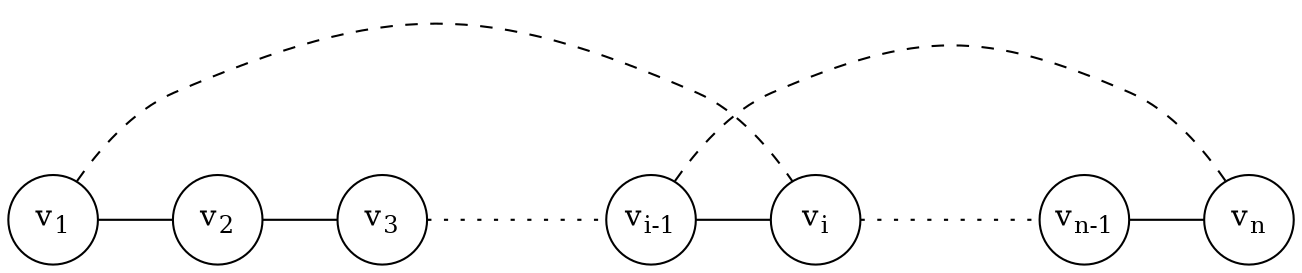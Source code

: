 graph G {
    node [label="", shape=circle, fixedsize=true, width=0.6];

    A -- B -- C 
    C -- D [style=dotted, label="               "]
    D -- E 
    E -- F [style=dotted, label="               "]
    F -- G 
    A -- E [style=dashed]
    D -- G [style=dashed]

    A [label=<v<SUB>1</SUB>>]
    B [label=<v<SUB>2</SUB>>]
    C [label=<v<SUB>3</SUB>>]
    D [label=<v<SUB>i-1</SUB>>]
    E [label=<v<SUB>i</SUB>>]
    F [label=<v<SUB>n-1</SUB>>]
    G [label=<v<SUB>n</SUB>>]

    X [width=0]
    X, Y [style=invis]
    C -- X [style=invis]
    {rank=min; X}
    {rank=same; X}
    {rank=same; Y}
    {rank=same; A, B, C, D, E, F, G}
}